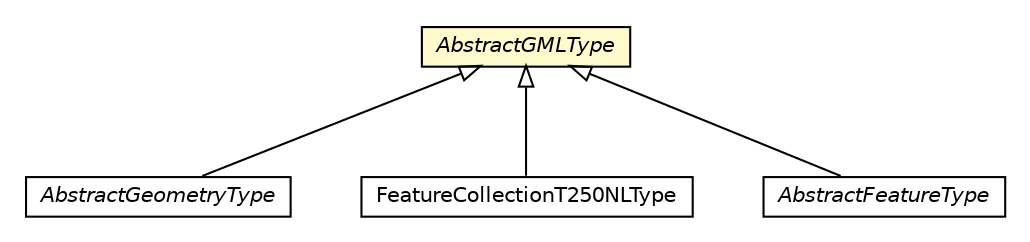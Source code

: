 #!/usr/local/bin/dot
#
# Class diagram 
# Generated by UMLGraph version R5_6-24-gf6e263 (http://www.umlgraph.org/)
#

digraph G {
	edge [fontname="Helvetica",fontsize=10,labelfontname="Helvetica",labelfontsize=10];
	node [fontname="Helvetica",fontsize=10,shape=plaintext];
	nodesep=0.25;
	ranksep=0.5;
	// nl.b3p.topnl.top250nl.AbstractGMLType
	c3415 [label=<<table title="nl.b3p.topnl.top250nl.AbstractGMLType" border="0" cellborder="1" cellspacing="0" cellpadding="2" port="p" bgcolor="lemonChiffon" href="./AbstractGMLType.html">
		<tr><td><table border="0" cellspacing="0" cellpadding="1">
<tr><td align="center" balign="center"><font face="Helvetica-Oblique"> AbstractGMLType </font></td></tr>
		</table></td></tr>
		</table>>, URL="./AbstractGMLType.html", fontname="Helvetica", fontcolor="black", fontsize=10.0];
	// nl.b3p.topnl.top250nl.AbstractGeometryType
	c3421 [label=<<table title="nl.b3p.topnl.top250nl.AbstractGeometryType" border="0" cellborder="1" cellspacing="0" cellpadding="2" port="p" href="./AbstractGeometryType.html">
		<tr><td><table border="0" cellspacing="0" cellpadding="1">
<tr><td align="center" balign="center"><font face="Helvetica-Oblique"> AbstractGeometryType </font></td></tr>
		</table></td></tr>
		</table>>, URL="./AbstractGeometryType.html", fontname="Helvetica", fontcolor="black", fontsize=10.0];
	// nl.b3p.topnl.top250nl.FeatureCollectionT250NLType
	c3429 [label=<<table title="nl.b3p.topnl.top250nl.FeatureCollectionT250NLType" border="0" cellborder="1" cellspacing="0" cellpadding="2" port="p" href="./FeatureCollectionT250NLType.html">
		<tr><td><table border="0" cellspacing="0" cellpadding="1">
<tr><td align="center" balign="center"> FeatureCollectionT250NLType </td></tr>
		</table></td></tr>
		</table>>, URL="./FeatureCollectionT250NLType.html", fontname="Helvetica", fontcolor="black", fontsize=10.0];
	// nl.b3p.topnl.top250nl.AbstractFeatureType
	c3440 [label=<<table title="nl.b3p.topnl.top250nl.AbstractFeatureType" border="0" cellborder="1" cellspacing="0" cellpadding="2" port="p" href="./AbstractFeatureType.html">
		<tr><td><table border="0" cellspacing="0" cellpadding="1">
<tr><td align="center" balign="center"><font face="Helvetica-Oblique"> AbstractFeatureType </font></td></tr>
		</table></td></tr>
		</table>>, URL="./AbstractFeatureType.html", fontname="Helvetica", fontcolor="black", fontsize=10.0];
	//nl.b3p.topnl.top250nl.AbstractGeometryType extends nl.b3p.topnl.top250nl.AbstractGMLType
	c3415:p -> c3421:p [dir=back,arrowtail=empty];
	//nl.b3p.topnl.top250nl.FeatureCollectionT250NLType extends nl.b3p.topnl.top250nl.AbstractGMLType
	c3415:p -> c3429:p [dir=back,arrowtail=empty];
	//nl.b3p.topnl.top250nl.AbstractFeatureType extends nl.b3p.topnl.top250nl.AbstractGMLType
	c3415:p -> c3440:p [dir=back,arrowtail=empty];
}

